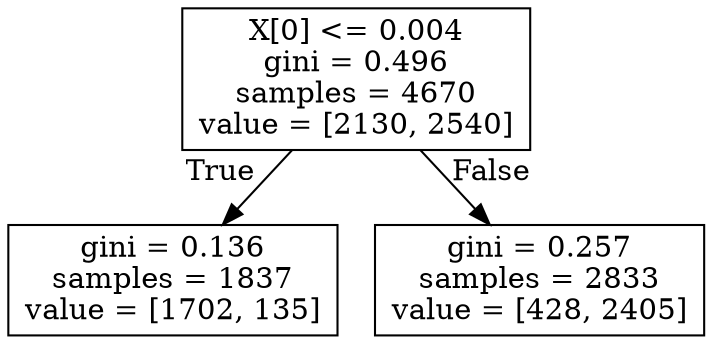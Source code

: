 digraph Tree {
node [shape=box] ;
0 [label="X[0] <= 0.004\ngini = 0.496\nsamples = 4670\nvalue = [2130, 2540]"] ;
1 [label="gini = 0.136\nsamples = 1837\nvalue = [1702, 135]"] ;
0 -> 1 [labeldistance=2.5, labelangle=45, headlabel="True"] ;
2 [label="gini = 0.257\nsamples = 2833\nvalue = [428, 2405]"] ;
0 -> 2 [labeldistance=2.5, labelangle=-45, headlabel="False"] ;
}